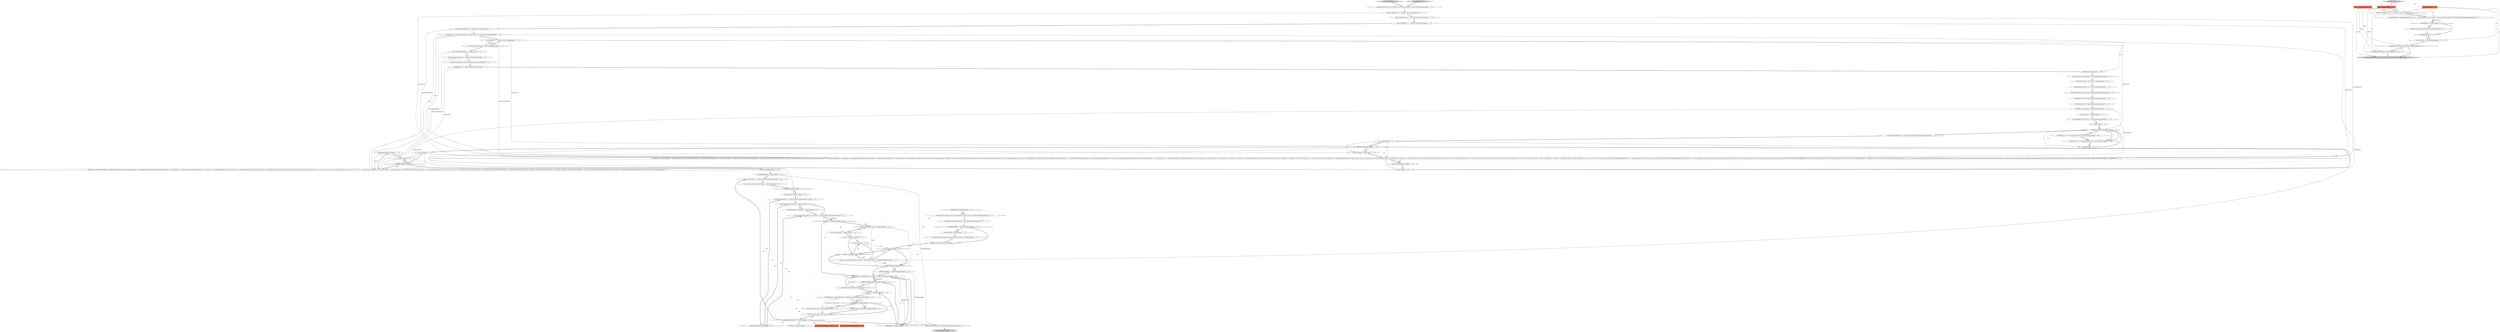 digraph {
0 [style = filled, label = "threads.add(thread)@@@205@@@['1', '1', '0']", fillcolor = white, shape = ellipse image = "AAA0AAABBB1BBB"];
50 [style = filled, label = "neededPermits > 0@@@252@@@['1', '1', '0']", fillcolor = white, shape = diamond image = "AAA0AAABBB1BBB"];
36 [style = filled, label = "cnt--@@@226@@@['1', '1', '0']", fillcolor = white, shape = ellipse image = "AAA0AAABBB1BBB"];
20 [style = filled, label = "writePermissions(i( = new Semaphore(Integer.MAX_VALUE,false)@@@27@@@['1', '0', '0']", fillcolor = white, shape = ellipse image = "AAA0AAABBB1BBB"];
33 [style = filled, label = "stateChangeLock@@@214@@@['1', '1', '0']", fillcolor = white, shape = diamond image = "AAA0AAABBB1BBB"];
74 [style = filled, label = "final int ndocs = 5 + (random().nextBoolean()? random().nextInt(25): random().nextInt(200))@@@8@@@['1', '1', '0']", fillcolor = white, shape = ellipse image = "AAA0AAABBB1BBB"];
28 [style = filled, label = "final Semaphore(( writePermissions = new Semaphore((((@@@24@@@['1', '1', '0']", fillcolor = white, shape = ellipse image = "AAA0AAABBB1BBB"];
62 [style = filled, label = "verbose(\"ROUND=\",operations.get())@@@253@@@['1', '1', '0']", fillcolor = white, shape = ellipse image = "AAA0AAABBB1BBB"];
48 [style = filled, label = "int i = 0@@@25@@@['1', '1', '0']", fillcolor = white, shape = ellipse image = "AAA0AAABBB1BBB"];
78 [style = filled, label = "writeThreadNumber >= nWriteThreads@@@232@@@['1', '1', '0']", fillcolor = white, shape = diamond image = "AAA0AAABBB1BBB"];
15 [style = filled, label = "final int threadNum = i@@@32@@@['1', '1', '0']", fillcolor = white, shape = ellipse image = "AAA0AAABBB1BBB"];
27 [style = filled, label = "final UpdateLog uLog = uHandler.getUpdateLog()@@@20@@@['1', '1', '0']", fillcolor = white, shape = ellipse image = "AAA0AAABBB1BBB"];
77 [style = filled, label = "verbose(\"Operation\",operations.get(),\"Draining permits for write thread\",writeThreadNumber)@@@230@@@['1', '1', '0']", fillcolor = white, shape = ellipse image = "AAA0AAABBB1BBB"];
95 [style = filled, label = "long nextVal@@@2@@@['0', '0', '1']", fillcolor = tomato, shape = box image = "AAA0AAABBB3BBB"];
1 [style = filled, label = "final int percentGetLatestVersions = random().nextInt(4)@@@12@@@['1', '1', '0']", fillcolor = white, shape = ellipse image = "AAA0AAABBB1BBB"];
58 [style = filled, label = "writePermissions(writeThreadNumber++(.drainPermits()@@@231@@@['1', '1', '0']", fillcolor = white, shape = ellipse image = "AAA0AAABBB1BBB"];
41 [style = filled, label = "int nWriteThreads = 2 + random().nextInt(10)@@@9@@@['1', '1', '0']", fillcolor = white, shape = ellipse image = "AAA0AAABBB1BBB"];
96 [style = filled, label = "model.put(id,new DocInfo(version,-nextVal))@@@11@@@['0', '0', '1']", fillcolor = white, shape = ellipse image = "AAA0AAABBB3BBB"];
76 [style = filled, label = "assertTrue(uLog.getState() == UpdateLog.State.BUFFERING)@@@217@@@['1', '1', '0']", fillcolor = white, shape = ellipse image = "AAA0AAABBB1BBB"];
55 [style = filled, label = "i < nWriteThreads@@@30@@@['1', '1', '0']", fillcolor = white, shape = diamond image = "AAA0AAABBB1BBB"];
87 [style = filled, label = "long version@@@2@@@['0', '0', '1']", fillcolor = tomato, shape = box image = "AAA0AAABBB3BBB"];
71 [style = filled, label = "visibleModel = model@@@250@@@['1', '1', '0']", fillcolor = white, shape = ellipse image = "AAA0AAABBB1BBB"];
45 [style = filled, label = "assumeFalse(\"FIXME: This test is horribly slow sometimes on Windows!\",Constants.WINDOWS)@@@3@@@['1', '1', '0']", fillcolor = white, shape = ellipse image = "AAA0AAABBB1BBB"];
89 [style = filled, label = "Long returnedVersion = deleteByQueryAndGetVersion(\"id:\" + Integer.toString(id),params(\"_version_\",Long.toString(-version),DISTRIB_UPDATE_PARAM,FROM_LEADER))@@@4@@@['0', '0', '1']", fillcolor = white, shape = ellipse image = "AAA0AAABBB3BBB"];
52 [style = filled, label = "final int softCommitPercent = 30 + random().nextInt(75)@@@5@@@['1', '1', '0']", fillcolor = white, shape = ellipse image = "AAA0AAABBB1BBB"];
72 [style = filled, label = "final VersionInfo vInfo = uLog.getVersionInfo()@@@21@@@['1', '1', '0']", fillcolor = white, shape = ellipse image = "AAA0AAABBB1BBB"];
12 [style = filled, label = "uLog.bufferUpdates()@@@215@@@['1', '1', '0']", fillcolor = white, shape = ellipse image = "AAA0AAABBB1BBB"];
7 [style = filled, label = "List<Thread> threads = new ArrayList<>()@@@17@@@['1', '1', '0']", fillcolor = white, shape = ellipse image = "AAA0AAABBB1BBB"];
44 [style = filled, label = "final int deletePercent = 4 + random().nextInt(25)@@@6@@@['1', '1', '0']", fillcolor = white, shape = ellipse image = "AAA0AAABBB1BBB"];
47 [style = filled, label = "final Object stateChangeLock = new Object()@@@22@@@['1', '1', '0']", fillcolor = white, shape = ellipse image = "AAA0AAABBB1BBB"];
31 [style = filled, label = "Semaphore writePerm@@@246@@@['1', '0', '0']", fillcolor = tomato, shape = box image = "AAA0AAABBB1BBB"];
68 [style = filled, label = "final int commitPercent = 5 + random().nextInt(10)@@@4@@@['1', '1', '0']", fillcolor = white, shape = ellipse image = "AAA0AAABBB1BBB"];
85 [style = filled, label = "assertEquals(-version,returnedVersion.longValue())@@@6@@@['0', '0', '1']", fillcolor = white, shape = ellipse image = "AAA0AAABBB3BBB"];
8 [style = filled, label = "int cnt = 5000@@@223@@@['1', '1', '0']", fillcolor = white, shape = ellipse image = "AAA0AAABBB1BBB"];
60 [style = filled, label = "recInfo != null@@@242@@@['1', '1', '0']", fillcolor = white, shape = diamond image = "AAA0AAABBB1BBB"];
30 [style = filled, label = "initModel(ndocs)@@@15@@@['1', '1', '0']", fillcolor = white, shape = ellipse image = "AAA0AAABBB1BBB"];
13 [style = filled, label = "Future<UpdateLog.RecoveryInfo> recoveryInfoF = uLog.applyBufferedUpdates()@@@219@@@['1', '1', '0']", fillcolor = white, shape = ellipse image = "AAA0AAABBB1BBB"];
43 [style = filled, label = "writePerm.release(neededPermits)@@@248@@@['1', '1', '0']", fillcolor = white, shape = ellipse image = "AAA0AAABBB1BBB"];
80 [style = filled, label = "neededPermits > 0@@@248@@@['0', '1', '0']", fillcolor = white, shape = diamond image = "AAA0AAABBB2BBB"];
34 [style = filled, label = "final UpdateHandler uHandler = h.getCore().getUpdateHandler()@@@19@@@['1', '1', '0']", fillcolor = white, shape = ellipse image = "AAA0AAABBB1BBB"];
84 [style = filled, label = "testStressRecovery['0', '1', '0']", fillcolor = lightgray, shape = diamond image = "AAA0AAABBB2BBB"];
23 [style = filled, label = "Thread thread = new Thread(\"READER\" + i){@Override public void run(){try {while (operations.get() > 0) {readPermission.tryAcquire(10,TimeUnit.MILLISECONDS)int id = rand.nextInt(100) < 25? lastId: rand.nextInt(ndocs)boolean realTime = rand.nextInt(100) < percentRealtimeQueryDocInfo infoif (realTime) {info = visibleModel.get(id)}{synchronized (globalLock) {info = committedModel.get(id)}}if (VERBOSE) {verbose(\"querying id\",id)}SolrQueryRequest sreqif (realTime) {sreq = req(\"wt\",\"json\",\"qt\",\"/get\",\"ids\",Integer.toString(id))}{sreq = req(\"wt\",\"json\",\"q\",\"id:\" + Integer.toString(id),\"omitHeader\",\"true\")}String response = h.query(sreq)Map rsp = (Map)Utils.fromJSONString(response)List doclist = (List)(((Map)rsp.get(\"response\")).get(\"docs\"))if (doclist.size() == 0) {}{assertEquals(1,doclist.size())long foundVal = (Long)(((Map)doclist.get(0)).get(FIELD))long foundVer = (Long)(((Map)doclist.get(0)).get(\"_version_\"))if (foundVer < Math.abs(info.version) || (foundVer == info.version && foundVal != info.val)) {verbose(\"ERROR, id=\",id,\"found=\",response,\"model\",info)assertTrue(false)}}}if (rand.nextInt(100) < percentGetLatestVersions) {getLatestVersions()}}catch (Throwable e) }}@@@152@@@['1', '1', '0']", fillcolor = white, shape = ellipse image = "AAA0AAABBB1BBB"];
22 [style = filled, label = "final int maxConcurrentCommits = nWriteThreads@@@10@@@['1', '1', '0']", fillcolor = white, shape = ellipse image = "AAA0AAABBB1BBB"];
29 [style = filled, label = "visibleModel = new ConcurrentHashMap<>(model)@@@213@@@['1', '1', '0']", fillcolor = white, shape = ellipse image = "AAA0AAABBB1BBB"];
42 [style = filled, label = "writeThreadNumber--@@@233@@@['1', '1', '0']", fillcolor = white, shape = ellipse image = "AAA0AAABBB1BBB"];
69 [style = filled, label = "testStressRecovery['1', '0', '0']", fillcolor = lightgray, shape = diamond image = "AAA0AAABBB1BBB"];
37 [style = filled, label = "i++@@@31@@@['1', '1', '0']", fillcolor = white, shape = ellipse image = "AAA0AAABBB1BBB"];
70 [style = filled, label = "final AtomicInteger numCommitting = new AtomicInteger()@@@16@@@['1', '1', '0']", fillcolor = white, shape = ellipse image = "AAA0AAABBB1BBB"];
97 [style = filled, label = "ifVerbose(\"deleteByQuery id\",id,\"val=\",nextVal,\"version\",version,\"DONE\")@@@14@@@['0', '0', '1']", fillcolor = lightgray, shape = ellipse image = "AAA0AAABBB3BBB"];
61 [style = filled, label = "recoveryInfoF != null@@@220@@@['1', '1', '0']", fillcolor = white, shape = diamond image = "AAA0AAABBB1BBB"];
32 [style = filled, label = "Thread thread = new Thread(\"WRITER\" + i){@Override public void run(){try {while (operations.get() > 0) {writePermission.acquire()int oper = rand.nextInt(10)if (oper < commitPercent) {if (numCommitting.incrementAndGet() <= maxConcurrentCommits) {Map<Integer,DocInfo> newCommittedModellong versionsynchronized (globalLock) {newCommittedModel = new HashMap<>(model)version = snapshotCount++}synchronized (stateChangeLock) {if (uLog.getState() != UpdateLog.State.ACTIVE) version = -1if (rand.nextInt(100) < softCommitPercent) {verbose(\"softCommit start\")assertU(TestHarness.commit(\"softCommit\",\"true\"))verbose(\"softCommit end\")}{verbose(\"hardCommit start\")assertU(commit())verbose(\"hardCommit end\")}}synchronized (globalLock) {if (version >= committedModelClock) {if (VERBOSE) {verbose(\"installing new committedModel version=\" + committedModelClock)}committedModel = newCommittedModelcommittedModelClock = version}}}numCommitting.decrementAndGet()continue}int idif (rand.nextBoolean()) {id = rand.nextInt(ndocs)}{id = lastId}boolean before = rand.nextBoolean()if (before) {lastId = id}DocInfo info = model.get(id)long val = info.vallong nextVal = Math.abs(val) + 1long version = testVersion.incrementAndGet()if (rand.nextBoolean()) Thread.yield()if (oper < commitPercent + deletePercent) {verbose(\"deleting id\",id,\"val=\",nextVal,\"version\",version)Long returnedVersion = deleteAndGetVersion(Integer.toString(id),params(\"_version_\",Long.toString(-version),DISTRIB_UPDATE_PARAM,FROM_LEADER))if (returnedVersion != null) {assertEquals(-version,returnedVersion.longValue())}synchronized (model) {DocInfo currInfo = model.get(id)if (Math.abs(version) > Math.abs(currInfo.version)) {model.put(id,new DocInfo(version,-nextVal))}}verbose(\"deleting id\",id,\"val=\",nextVal,\"version\",version,\"DONE\")}if (oper < commitPercent + deletePercent + deleteByQueryPercent) {verbose(\"deleteByQuery id\",id,\"val=\",nextVal,\"version\",version)Long returnedVersion = deleteByQueryAndGetVersion(\"id:\" + Integer.toString(id),params(\"_version_\",Long.toString(-version),DISTRIB_UPDATE_PARAM,FROM_LEADER))if (returnedVersion != null) {assertEquals(-version,returnedVersion.longValue())}synchronized (model) {DocInfo currInfo = model.get(id)if (Math.abs(version) > Math.abs(currInfo.version)) {model.put(id,new DocInfo(version,-nextVal))}}verbose(\"deleteByQuery id\",id,\"val=\",nextVal,\"version\",version,\"DONE\")}{verbose(\"adding id\",id,\"val=\",nextVal,\"version\",version)Long returnedVersion = addAndGetVersion(sdoc(\"id\",Integer.toString(id),FIELD,Long.toString(nextVal),\"_version_\",Long.toString(version)),params(DISTRIB_UPDATE_PARAM,FROM_LEADER))if (returnedVersion != null) {assertEquals(version,returnedVersion.longValue())}synchronized (model) {DocInfo currInfo = model.get(id)if (version > currInfo.version) {model.put(id,new DocInfo(version,nextVal))}}if (VERBOSE) {verbose(\"adding id\",id,\"val=\",nextVal,\"version\",version,\"DONE\")}}if (!before) {lastId = id}}}catch (Throwable e) }}@@@33@@@['1', '1', '0']", fillcolor = white, shape = ellipse image = "AAA0AAABBB1BBB"];
5 [style = filled, label = "readPermission.drainPermits()@@@236@@@['1', '1', '0']", fillcolor = white, shape = ellipse image = "AAA0AAABBB1BBB"];
92 [style = filled, label = "int id@@@2@@@['0', '0', '1']", fillcolor = tomato, shape = box image = "AAA0AAABBB3BBB"];
11 [style = filled, label = "writePerm.release(neededPermits)@@@248@@@['1', '0', '0']", fillcolor = white, shape = ellipse image = "AAA0AAABBB1BBB"];
90 [style = filled, label = "model@@@8@@@['0', '0', '1']", fillcolor = white, shape = diamond image = "AAA0AAABBB3BBB"];
57 [style = filled, label = "i < nReadThreads@@@150@@@['1', '1', '0']", fillcolor = white, shape = diamond image = "AAA0AAABBB1BBB"];
26 [style = filled, label = "cnt == 0@@@238@@@['1', '1', '0']", fillcolor = white, shape = diamond image = "AAA0AAABBB1BBB"];
19 [style = filled, label = "final AtomicLong operations = new AtomicLong(atLeast(35))@@@13@@@['1', '1', '0']", fillcolor = white, shape = ellipse image = "AAA0AAABBB1BBB"];
64 [style = filled, label = "UpdateLog.RecoveryInfo recInfo = null@@@221@@@['1', '1', '0']", fillcolor = white, shape = ellipse image = "AAA0AAABBB1BBB"];
63 [style = filled, label = "operations.decrementAndGet() > 0@@@255@@@['1', '1', '0']", fillcolor = white, shape = diamond image = "AAA0AAABBB1BBB"];
93 [style = filled, label = "deleteByQuery['0', '0', '1']", fillcolor = lightgray, shape = diamond image = "AAA0AAABBB3BBB"];
59 [style = filled, label = "final Semaphore readPermission = new Semaphore(Integer.MAX_VALUE,false)@@@28@@@['1', '1', '0']", fillcolor = white, shape = ellipse image = "AAA0AAABBB1BBB"];
81 [style = filled, label = "i++@@@27@@@['0', '1', '0']", fillcolor = white, shape = ellipse image = "AAA0AAABBB2BBB"];
54 [style = filled, label = "int nReadThreads = 2 + random().nextInt(10)@@@14@@@['1', '1', '0']", fillcolor = white, shape = ellipse image = "AAA0AAABBB1BBB"];
6 [style = filled, label = "int bufferedAddsApplied = 0@@@210@@@['1', '1', '0']", fillcolor = white, shape = ellipse image = "AAA0AAABBB1BBB"];
39 [style = filled, label = "assertTrue(uLog.getState() == UpdateLog.State.ACTIVE)@@@212@@@['1', '1', '0']", fillcolor = white, shape = ellipse image = "AAA0AAABBB1BBB"];
18 [style = filled, label = "verbose(\"bufferedAddsApplied=\",bufferedAddsApplied)@@@256@@@['1', '1', '0']", fillcolor = white, shape = ellipse image = "AAA0AAABBB1BBB"];
24 [style = filled, label = "final int deleteByQueryPercent = random().nextInt(5)@@@7@@@['1', '1', '0']", fillcolor = white, shape = ellipse image = "AAA0AAABBB1BBB"];
2 [style = filled, label = "recInfo = recoveryInfoF.get(random().nextInt(100 / nWriteThreads),TimeUnit.MILLISECONDS)@@@227@@@['1', '1', '0']", fillcolor = white, shape = ellipse image = "AAA0AAABBB1BBB"];
53 [style = filled, label = "int i = 0@@@29@@@['1', '1', '0']", fillcolor = white, shape = ellipse image = "AAA0AAABBB1BBB"];
66 [style = filled, label = "Thread.sleep(random().nextInt(10) + 1)@@@218@@@['1', '1', '0']", fillcolor = white, shape = ellipse image = "AAA0AAABBB1BBB"];
21 [style = filled, label = "Thread.sleep(random().nextInt(10) + 1)@@@218@@@['1', '0', '0']", fillcolor = white, shape = ellipse image = "AAA0AAABBB1BBB"];
38 [style = filled, label = "final AtomicLong testVersion = new AtomicLong(0)@@@18@@@['1', '1', '0']", fillcolor = white, shape = ellipse image = "AAA0AAABBB1BBB"];
40 [style = filled, label = "int writeThreadNumber = 0@@@222@@@['1', '1', '0']", fillcolor = white, shape = ellipse image = "AAA0AAABBB1BBB"];
9 [style = filled, label = "threads.add(thread)@@@147@@@['1', '1', '0']", fillcolor = white, shape = ellipse image = "AAA0AAABBB1BBB"];
65 [style = filled, label = "int i = 0@@@149@@@['1', '1', '0']", fillcolor = white, shape = ellipse image = "AAA0AAABBB1BBB"];
83 [style = filled, label = "readPermission.release(neededPermits)@@@252@@@['0', '1', '0']", fillcolor = white, shape = ellipse image = "AAA0AAABBB2BBB"];
46 [style = filled, label = "writePermissions(i( = new Semaphore(Integer.MAX_VALUE,false)@@@27@@@['1', '1', '0']", fillcolor = white, shape = ellipse image = "AAA0AAABBB1BBB"];
49 [style = filled, label = "i++@@@151@@@['1', '1', '0']", fillcolor = white, shape = ellipse image = "AAA0AAABBB1BBB"];
82 [style = filled, label = "random().nextBoolean()@@@218@@@['0', '1', '0']", fillcolor = white, shape = diamond image = "AAA0AAABBB2BBB"];
91 [style = filled, label = "returnedVersion != null@@@5@@@['0', '0', '1']", fillcolor = white, shape = diamond image = "AAA0AAABBB3BBB"];
10 [style = filled, label = "TimeoutException e@@@229@@@['1', '1', '0']", fillcolor = white, shape = diamond image = "AAA0AAABBB1BBB"];
51 [style = filled, label = "thread.start()@@@208@@@['1', '1', '0']", fillcolor = white, shape = ellipse image = "AAA0AAABBB1BBB"];
67 [style = filled, label = "Semaphore writePerm@@@246@@@['1', '1', '0']", fillcolor = tomato, shape = box image = "AAA0AAABBB1BBB"];
86 [style = filled, label = "Math.abs(version) > Math.abs(currInfo.version)@@@10@@@['0', '0', '1']", fillcolor = white, shape = diamond image = "AAA0AAABBB3BBB"];
35 [style = filled, label = "bufferedAddsApplied += recInfo.adds@@@243@@@['1', '1', '0']", fillcolor = white, shape = ellipse image = "AAA0AAABBB1BBB"];
25 [style = filled, label = "i < nWriteThreads@@@26@@@['1', '1', '0']", fillcolor = white, shape = diamond image = "AAA0AAABBB1BBB"];
75 [style = filled, label = "thread.join()@@@258@@@['1', '1', '0']", fillcolor = lightgray, shape = ellipse image = "AAA0AAABBB1BBB"];
88 [style = filled, label = "ifVerbose(\"deleteByQuery id\",id,\"val=\",nextVal,\"version\",version)@@@3@@@['0', '0', '1']", fillcolor = white, shape = ellipse image = "AAA0AAABBB3BBB"];
4 [style = filled, label = "final int percentRealtimeQuery = 75@@@11@@@['1', '1', '0']", fillcolor = white, shape = ellipse image = "AAA0AAABBB1BBB"];
73 [style = filled, label = "writePermissions(writeThreadNumber(.release(random().nextInt(2) + 1)@@@234@@@['1', '1', '0']", fillcolor = white, shape = ellipse image = "AAA0AAABBB1BBB"];
56 [style = filled, label = "this.visibleModel = model@@@23@@@['1', '1', '0']", fillcolor = white, shape = ellipse image = "AAA0AAABBB1BBB"];
79 [style = filled, label = "writePermissions@@@246@@@['0', '1', '0']", fillcolor = white, shape = ellipse image = "AAA0AAABBB2BBB"];
17 [style = filled, label = "readPermission.release(neededPermits)@@@252@@@['1', '0', '0']", fillcolor = white, shape = ellipse image = "AAA0AAABBB1BBB"];
94 [style = filled, label = "DocInfo currInfo = model.get(id)@@@9@@@['0', '0', '1']", fillcolor = white, shape = ellipse image = "AAA0AAABBB3BBB"];
14 [style = filled, label = "int neededPermits = Integer.MAX_VALUE - writePerm.availablePermits()@@@247@@@['1', '1', '0']", fillcolor = white, shape = ellipse image = "AAA0AAABBB1BBB"];
3 [style = filled, label = "recInfo == null@@@224@@@['1', '1', '0']", fillcolor = white, shape = diamond image = "AAA0AAABBB1BBB"];
16 [style = filled, label = "int neededPermits = Integer.MAX_VALUE - readPermission.availablePermits()@@@251@@@['1', '1', '0']", fillcolor = white, shape = ellipse image = "AAA0AAABBB1BBB"];
13->61 [style = bold, label=""];
87->88 [style = solid, label="version"];
55->15 [style = dotted, label="true"];
55->32 [style = dotted, label="true"];
10->78 [style = dotted, label="true"];
32->9 [style = bold, label=""];
90->86 [style = dotted, label="true"];
43->11 [style = bold, label=""];
8->36 [style = solid, label="cnt"];
16->83 [style = solid, label="neededPermits"];
81->25 [style = solid, label="i"];
53->55 [style = bold, label=""];
57->23 [style = dotted, label="true"];
36->2 [style = bold, label=""];
41->25 [style = solid, label="nWriteThreads"];
86->96 [style = bold, label=""];
74->41 [style = bold, label=""];
65->23 [style = solid, label="i"];
22->32 [style = solid, label="maxConcurrentCommits"];
66->21 [style = dotted, label="true"];
77->58 [style = bold, label=""];
52->44 [style = bold, label=""];
51->6 [style = bold, label=""];
6->39 [style = bold, label=""];
88->89 [style = bold, label=""];
1->23 [style = solid, label="percentGetLatestVersions"];
14->43 [style = solid, label="neededPermits"];
63->39 [style = bold, label=""];
54->30 [style = bold, label=""];
61->40 [style = dotted, label="true"];
43->14 [style = bold, label=""];
68->52 [style = bold, label=""];
78->5 [style = bold, label=""];
0->49 [style = bold, label=""];
4->23 [style = solid, label="percentRealtimeQuery"];
20->46 [style = bold, label=""];
70->7 [style = bold, label=""];
13->61 [style = solid, label="recoveryInfoF"];
60->35 [style = dotted, label="true"];
43->11 [style = dotted, label="true"];
63->50 [style = dotted, label="true"];
65->57 [style = bold, label=""];
11->71 [style = bold, label=""];
89->91 [style = bold, label=""];
25->46 [style = bold, label=""];
41->55 [style = solid, label="nWriteThreads"];
26->60 [style = bold, label=""];
90->94 [style = bold, label=""];
50->83 [style = bold, label=""];
76->82 [style = bold, label=""];
29->33 [style = bold, label=""];
48->25 [style = bold, label=""];
33->12 [style = bold, label=""];
72->47 [style = bold, label=""];
47->33 [style = solid, label="stateChangeLock"];
10->58 [style = dotted, label="true"];
63->71 [style = dotted, label="true"];
50->17 [style = bold, label=""];
43->71 [style = bold, label=""];
37->15 [style = solid, label="i"];
86->97 [style = bold, label=""];
28->48 [style = bold, label=""];
82->13 [style = bold, label=""];
3->26 [style = dotted, label="true"];
91->85 [style = dotted, label="true"];
46->25 [style = bold, label=""];
82->66 [style = dotted, label="true"];
63->79 [style = dotted, label="true"];
14->43 [style = bold, label=""];
2->26 [style = bold, label=""];
85->90 [style = bold, label=""];
40->8 [style = bold, label=""];
78->42 [style = bold, label=""];
16->50 [style = bold, label=""];
18->75 [style = bold, label=""];
86->96 [style = dotted, label="true"];
63->62 [style = dotted, label="true"];
63->82 [style = dotted, label="true"];
20->46 [style = solid, label="i"];
37->55 [style = bold, label=""];
25->20 [style = dotted, label="true"];
38->34 [style = bold, label=""];
80->43 [style = dotted, label="true"];
48->25 [style = solid, label="i"];
94->86 [style = bold, label=""];
3->60 [style = bold, label=""];
35->18 [style = solid, label="bufferedAddsApplied"];
66->13 [style = bold, label=""];
82->66 [style = bold, label=""];
87->96 [style = solid, label="version"];
3->36 [style = dotted, label="true"];
55->65 [style = bold, label=""];
4->1 [style = bold, label=""];
8->3 [style = bold, label=""];
92->97 [style = solid, label="id"];
63->76 [style = dotted, label="true"];
63->66 [style = dotted, label="true"];
37->55 [style = solid, label="i"];
47->56 [style = bold, label=""];
2->60 [style = solid, label="recInfo"];
80->71 [style = bold, label=""];
57->51 [style = bold, label=""];
60->14 [style = bold, label=""];
53->15 [style = solid, label="i"];
41->22 [style = bold, label=""];
55->9 [style = dotted, label="true"];
62->63 [style = bold, label=""];
57->49 [style = dotted, label="true"];
73->5 [style = bold, label=""];
61->64 [style = dotted, label="true"];
63->80 [style = dotted, label="true"];
87->86 [style = solid, label="version"];
44->24 [style = bold, label=""];
23->0 [style = solid, label="thread"];
36->26 [style = solid, label="cnt"];
2->3 [style = solid, label="recInfo"];
15->32 [style = bold, label=""];
84->45 [style = bold, label=""];
95->97 [style = solid, label="nextVal"];
6->18 [style = solid, label="bufferedAddsApplied"];
26->3 [style = bold, label=""];
33->12 [style = dotted, label="true"];
95->88 [style = solid, label="nextVal"];
78->42 [style = dotted, label="true"];
66->21 [style = bold, label=""];
65->49 [style = solid, label="i"];
76->66 [style = bold, label=""];
21->13 [style = bold, label=""];
65->57 [style = solid, label="i"];
24->74 [style = bold, label=""];
9->37 [style = bold, label=""];
89->91 [style = solid, label="returnedVersion"];
61->60 [style = dotted, label="true"];
57->23 [style = bold, label=""];
63->14 [style = dotted, label="true"];
64->60 [style = solid, label="recInfo"];
50->17 [style = dotted, label="true"];
61->64 [style = bold, label=""];
60->35 [style = bold, label=""];
10->77 [style = bold, label=""];
92->89 [style = solid, label="id"];
32->9 [style = solid, label="thread"];
57->0 [style = dotted, label="true"];
78->73 [style = dotted, label="true"];
50->62 [style = bold, label=""];
42->73 [style = bold, label=""];
90->94 [style = dotted, label="true"];
93->92 [style = dotted, label="true"];
11->14 [style = bold, label=""];
23->0 [style = bold, label=""];
41->2 [style = solid, label="nWriteThreads"];
49->23 [style = solid, label="i"];
45->68 [style = bold, label=""];
63->33 [style = dotted, label="true"];
55->15 [style = bold, label=""];
30->70 [style = bold, label=""];
37->32 [style = solid, label="i"];
25->81 [style = dotted, label="true"];
17->62 [style = bold, label=""];
54->57 [style = solid, label="nReadThreads"];
3->36 [style = bold, label=""];
39->29 [style = bold, label=""];
63->31 [style = dotted, label="true"];
91->85 [style = bold, label=""];
19->54 [style = bold, label=""];
63->67 [style = dotted, label="true"];
93->88 [style = bold, label=""];
41->22 [style = solid, label="nWriteThreads"];
50->83 [style = dotted, label="true"];
74->30 [style = solid, label="ndocs"];
96->97 [style = bold, label=""];
63->61 [style = dotted, label="true"];
46->81 [style = bold, label=""];
24->32 [style = solid, label="deleteByQueryPercent"];
71->16 [style = bold, label=""];
81->25 [style = bold, label=""];
61->8 [style = dotted, label="true"];
53->37 [style = solid, label="i"];
80->43 [style = bold, label=""];
7->38 [style = bold, label=""];
14->80 [style = solid, label="neededPermits"];
63->43 [style = dotted, label="true"];
80->14 [style = bold, label=""];
27->72 [style = bold, label=""];
25->59 [style = bold, label=""];
14->11 [style = solid, label="neededPermits"];
25->20 [style = bold, label=""];
64->40 [style = bold, label=""];
16->17 [style = solid, label="neededPermits"];
92->96 [style = solid, label="id"];
64->3 [style = solid, label="recInfo"];
55->37 [style = dotted, label="true"];
12->76 [style = bold, label=""];
74->23 [style = solid, label="ndocs"];
5->26 [style = bold, label=""];
52->32 [style = solid, label="softCommitPercent"];
16->50 [style = solid, label="neededPermits"];
63->29 [style = dotted, label="true"];
49->57 [style = solid, label="i"];
53->32 [style = solid, label="i"];
53->55 [style = solid, label="i"];
63->18 [style = bold, label=""];
69->45 [style = bold, label=""];
63->13 [style = dotted, label="true"];
93->87 [style = dotted, label="true"];
44->32 [style = solid, label="deletePercent"];
49->57 [style = bold, label=""];
68->32 [style = solid, label="commitPercent"];
87->97 [style = solid, label="version"];
63->16 [style = dotted, label="true"];
25->46 [style = dotted, label="true"];
3->2 [style = dotted, label="true"];
63->39 [style = dotted, label="true"];
93->95 [style = dotted, label="true"];
59->53 [style = bold, label=""];
22->4 [style = bold, label=""];
56->28 [style = bold, label=""];
58->78 [style = bold, label=""];
83->62 [style = bold, label=""];
74->32 [style = solid, label="ndocs"];
1->19 [style = bold, label=""];
47->32 [style = solid, label="stateChangeLock"];
46->25 [style = solid, label="i"];
46->81 [style = solid, label="i"];
61->3 [style = dotted, label="true"];
14->80 [style = bold, label=""];
10->77 [style = dotted, label="true"];
92->88 [style = solid, label="id"];
91->90 [style = bold, label=""];
61->14 [style = bold, label=""];
35->14 [style = bold, label=""];
92->94 [style = solid, label="id"];
10->5 [style = dotted, label="true"];
34->27 [style = bold, label=""];
}
